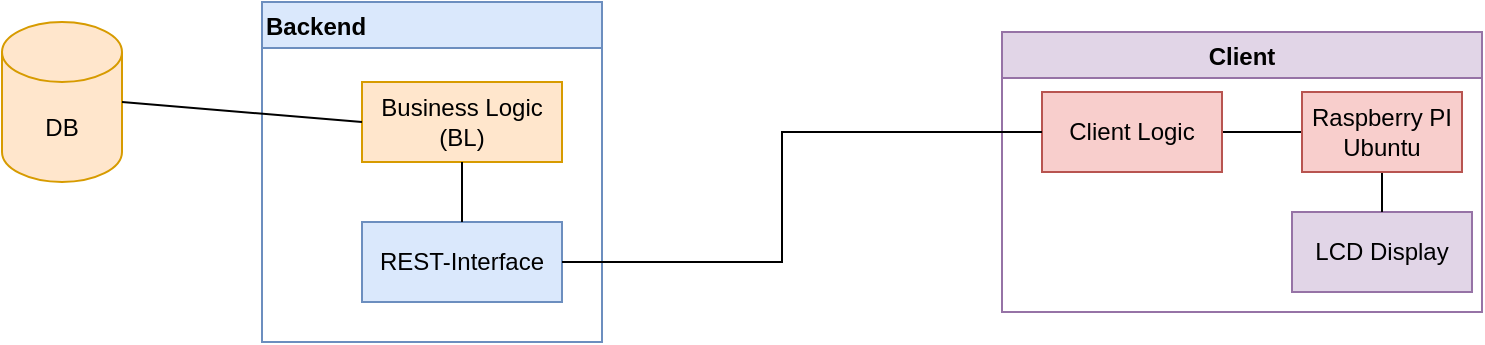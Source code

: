 <mxfile version="15.6.8" type="github"><diagram id="VIqUrMfN881pSGvHWkAi" name="Page-1"><mxGraphModel dx="1422" dy="740" grid="1" gridSize="10" guides="1" tooltips="1" connect="1" arrows="1" fold="1" page="1" pageScale="1" pageWidth="827" pageHeight="1169" math="0" shadow="0"><root><mxCell id="0"/><mxCell id="1" parent="0"/><mxCell id="ZtJjANbV4Lpw1nc10nZc-3" value="Backend" style="swimlane;align=left;fillColor=#dae8fc;strokeColor=#6c8ebf;" vertex="1" parent="1"><mxGeometry x="140" y="30" width="170" height="170" as="geometry"/></mxCell><mxCell id="ZtJjANbV4Lpw1nc10nZc-5" value="Business Logic&lt;br&gt;(BL)" style="rounded=0;whiteSpace=wrap;html=1;align=center;fillColor=#ffe6cc;strokeColor=#d79b00;" vertex="1" parent="ZtJjANbV4Lpw1nc10nZc-3"><mxGeometry x="50" y="40" width="100" height="40" as="geometry"/></mxCell><mxCell id="ZtJjANbV4Lpw1nc10nZc-9" value="REST-Interface" style="rounded=0;whiteSpace=wrap;html=1;align=center;fillColor=#dae8fc;strokeColor=#6c8ebf;" vertex="1" parent="ZtJjANbV4Lpw1nc10nZc-3"><mxGeometry x="50" y="110" width="100" height="40" as="geometry"/></mxCell><mxCell id="ZtJjANbV4Lpw1nc10nZc-10" value="" style="endArrow=none;startArrow=none;html=1;rounded=0;exitX=0.5;exitY=1;exitDx=0;exitDy=0;entryX=0.5;entryY=0;entryDx=0;entryDy=0;startFill=0;endFill=0;" edge="1" parent="ZtJjANbV4Lpw1nc10nZc-3" source="ZtJjANbV4Lpw1nc10nZc-5" target="ZtJjANbV4Lpw1nc10nZc-9"><mxGeometry width="50" height="50" relative="1" as="geometry"><mxPoint x="300" y="350" as="sourcePoint"/><mxPoint x="350" y="300" as="targetPoint"/></mxGeometry></mxCell><mxCell id="ZtJjANbV4Lpw1nc10nZc-6" value="DB" style="shape=cylinder3;whiteSpace=wrap;html=1;boundedLbl=1;backgroundOutline=1;size=15;align=center;fillColor=#ffe6cc;strokeColor=#d79b00;" vertex="1" parent="1"><mxGeometry x="10" y="40" width="60" height="80" as="geometry"/></mxCell><mxCell id="ZtJjANbV4Lpw1nc10nZc-8" value="" style="endArrow=none;startArrow=none;html=1;rounded=0;exitX=1;exitY=0.5;exitDx=0;exitDy=0;exitPerimeter=0;entryX=0;entryY=0.5;entryDx=0;entryDy=0;endFill=0;startFill=0;" edge="1" parent="1" source="ZtJjANbV4Lpw1nc10nZc-6" target="ZtJjANbV4Lpw1nc10nZc-5"><mxGeometry width="50" height="50" relative="1" as="geometry"><mxPoint x="460" y="420" as="sourcePoint"/><mxPoint x="110" y="110" as="targetPoint"/></mxGeometry></mxCell><mxCell id="ZtJjANbV4Lpw1nc10nZc-11" value="Client" style="swimlane;align=center;fillColor=#e1d5e7;strokeColor=#9673a6;" vertex="1" parent="1"><mxGeometry x="510" y="45" width="240" height="140" as="geometry"/></mxCell><mxCell id="ZtJjANbV4Lpw1nc10nZc-12" value="LCD Display" style="rounded=0;whiteSpace=wrap;html=1;align=center;fillColor=#e1d5e7;strokeColor=#9673a6;" vertex="1" parent="ZtJjANbV4Lpw1nc10nZc-11"><mxGeometry x="145" y="90" width="90" height="40" as="geometry"/></mxCell><mxCell id="ZtJjANbV4Lpw1nc10nZc-16" style="edgeStyle=orthogonalEdgeStyle;rounded=0;orthogonalLoop=1;jettySize=auto;html=1;entryX=1;entryY=0.5;entryDx=0;entryDy=0;startArrow=none;startFill=0;endArrow=none;endFill=0;" edge="1" parent="ZtJjANbV4Lpw1nc10nZc-11" source="ZtJjANbV4Lpw1nc10nZc-13" target="ZtJjANbV4Lpw1nc10nZc-15"><mxGeometry relative="1" as="geometry"/></mxCell><mxCell id="ZtJjANbV4Lpw1nc10nZc-18" style="edgeStyle=orthogonalEdgeStyle;rounded=0;orthogonalLoop=1;jettySize=auto;html=1;entryX=0.5;entryY=0;entryDx=0;entryDy=0;startArrow=none;startFill=0;endArrow=none;endFill=0;" edge="1" parent="ZtJjANbV4Lpw1nc10nZc-11" source="ZtJjANbV4Lpw1nc10nZc-13" target="ZtJjANbV4Lpw1nc10nZc-12"><mxGeometry relative="1" as="geometry"/></mxCell><mxCell id="ZtJjANbV4Lpw1nc10nZc-13" value="Raspberry PI&lt;br&gt;Ubuntu" style="rounded=0;whiteSpace=wrap;html=1;align=center;fillColor=#f8cecc;strokeColor=#b85450;" vertex="1" parent="ZtJjANbV4Lpw1nc10nZc-11"><mxGeometry x="150" y="30" width="80" height="40" as="geometry"/></mxCell><mxCell id="ZtJjANbV4Lpw1nc10nZc-15" value="Client Logic" style="rounded=0;whiteSpace=wrap;html=1;align=center;fillColor=#f8cecc;strokeColor=#b85450;" vertex="1" parent="ZtJjANbV4Lpw1nc10nZc-11"><mxGeometry x="20" y="30" width="90" height="40" as="geometry"/></mxCell><mxCell id="ZtJjANbV4Lpw1nc10nZc-19" style="edgeStyle=orthogonalEdgeStyle;rounded=0;orthogonalLoop=1;jettySize=auto;html=1;entryX=1;entryY=0.5;entryDx=0;entryDy=0;startArrow=none;startFill=0;endArrow=none;endFill=0;" edge="1" parent="1" source="ZtJjANbV4Lpw1nc10nZc-15" target="ZtJjANbV4Lpw1nc10nZc-9"><mxGeometry relative="1" as="geometry"><Array as="points"><mxPoint x="400" y="95"/><mxPoint x="400" y="160"/></Array></mxGeometry></mxCell></root></mxGraphModel></diagram></mxfile>